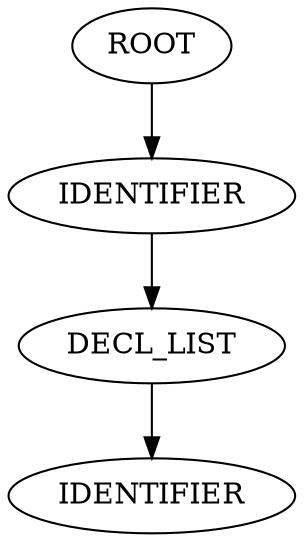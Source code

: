 strict digraph AST {
9 [label="ROOT"];
0 [label="IDENTIFIER"];
8 [label="DECL_LIST"];
7 [label="IDENTIFIER"];
9 -> 0
0 -> 8
8 -> 7
}

